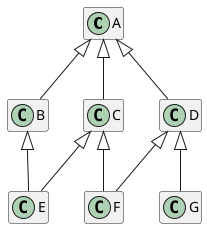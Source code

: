 @startuml multi-extension
hide empty members
A <|-- B
A <|-- C
A <|-- D
B <|-- E
C <|-- E
C <|-- F
D <|-- F
D <|-- G
@enduml